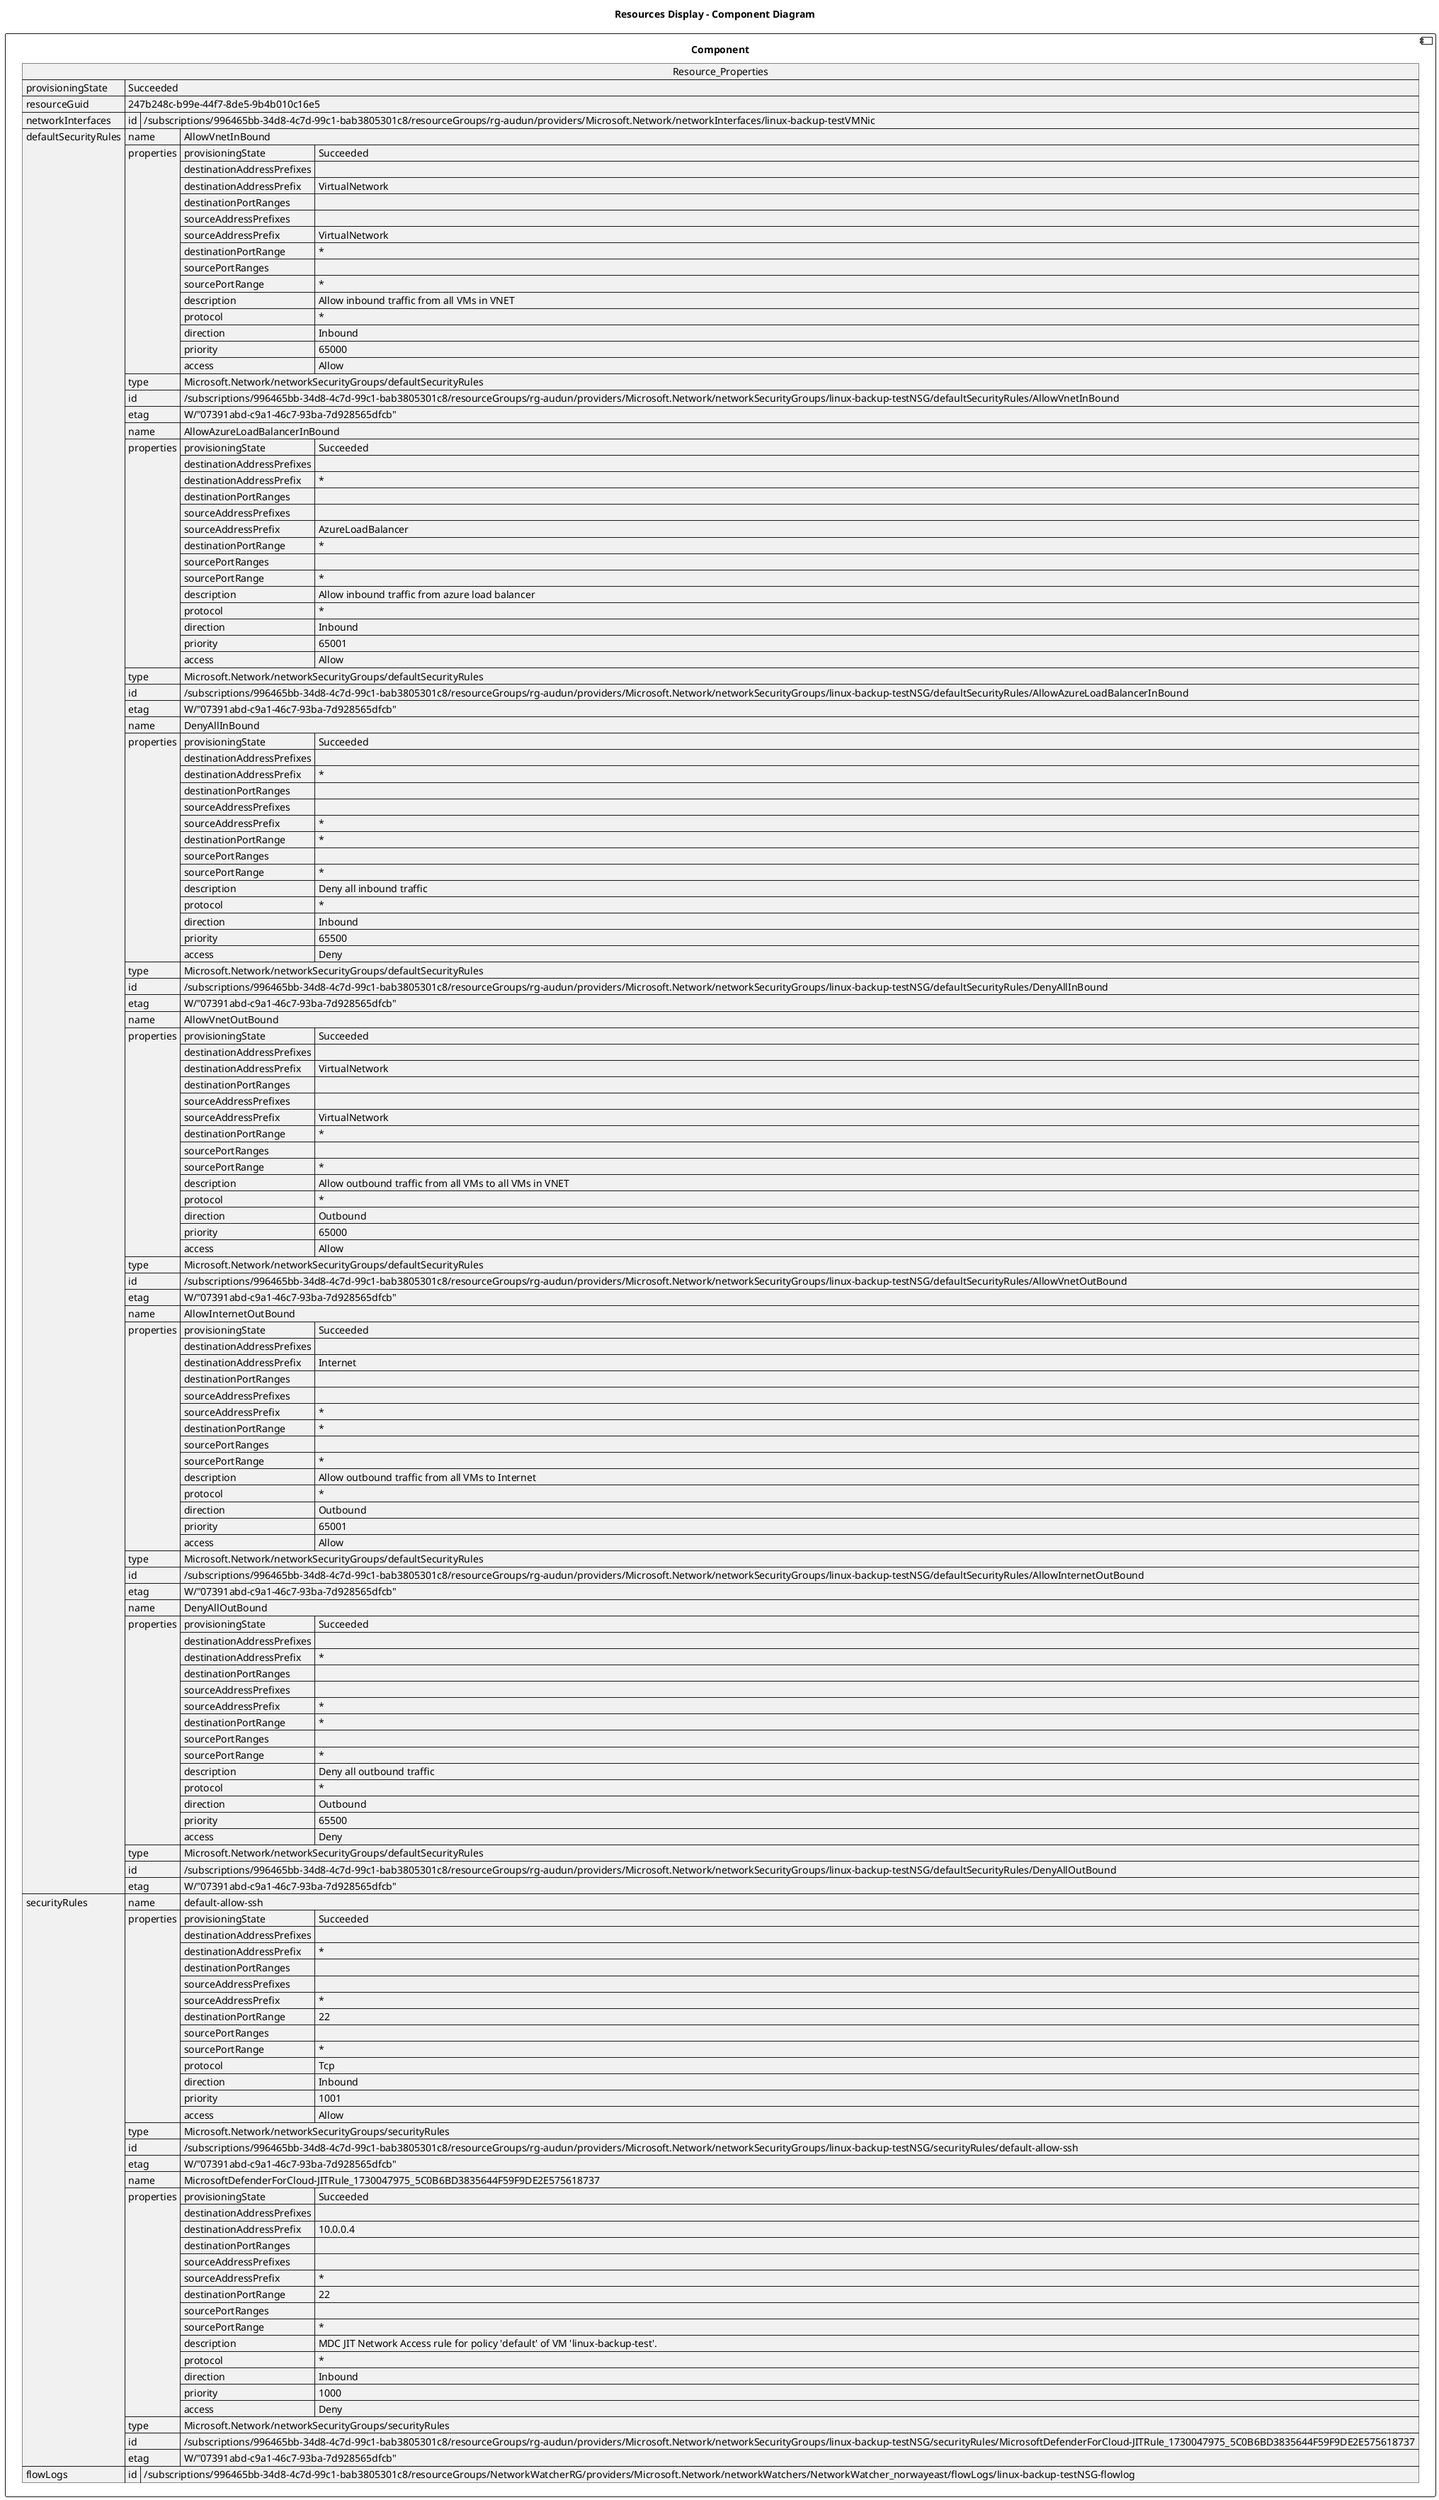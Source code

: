 @startuml

title Resources Display - Component Diagram

component Component {

json  Resource_Properties {
  "provisioningState": "Succeeded",
  "resourceGuid": "247b248c-b99e-44f7-8de5-9b4b010c16e5",
  "networkInterfaces": [
    {
      "id": "/subscriptions/996465bb-34d8-4c7d-99c1-bab3805301c8/resourceGroups/rg-audun/providers/Microsoft.Network/networkInterfaces/linux-backup-testVMNic"
    }
  ],
  "defaultSecurityRules": [
    {
      "name": "AllowVnetInBound",
      "properties": {
        "provisioningState": "Succeeded",
        "destinationAddressPrefixes": [],
        "destinationAddressPrefix": "VirtualNetwork",
        "destinationPortRanges": [],
        "sourceAddressPrefixes": [],
        "sourceAddressPrefix": "VirtualNetwork",
        "destinationPortRange": "*",
        "sourcePortRanges": [],
        "sourcePortRange": "*",
        "description": "Allow inbound traffic from all VMs in VNET",
        "protocol": "*",
        "direction": "Inbound",
        "priority": 65000,
        "access": "Allow"
      },
      "type": "Microsoft.Network/networkSecurityGroups/defaultSecurityRules",
      "id": "/subscriptions/996465bb-34d8-4c7d-99c1-bab3805301c8/resourceGroups/rg-audun/providers/Microsoft.Network/networkSecurityGroups/linux-backup-testNSG/defaultSecurityRules/AllowVnetInBound",
      "etag": "W/\"07391abd-c9a1-46c7-93ba-7d928565dfcb\""
    },
    {
      "name": "AllowAzureLoadBalancerInBound",
      "properties": {
        "provisioningState": "Succeeded",
        "destinationAddressPrefixes": [],
        "destinationAddressPrefix": "*",
        "destinationPortRanges": [],
        "sourceAddressPrefixes": [],
        "sourceAddressPrefix": "AzureLoadBalancer",
        "destinationPortRange": "*",
        "sourcePortRanges": [],
        "sourcePortRange": "*",
        "description": "Allow inbound traffic from azure load balancer",
        "protocol": "*",
        "direction": "Inbound",
        "priority": 65001,
        "access": "Allow"
      },
      "type": "Microsoft.Network/networkSecurityGroups/defaultSecurityRules",
      "id": "/subscriptions/996465bb-34d8-4c7d-99c1-bab3805301c8/resourceGroups/rg-audun/providers/Microsoft.Network/networkSecurityGroups/linux-backup-testNSG/defaultSecurityRules/AllowAzureLoadBalancerInBound",
      "etag": "W/\"07391abd-c9a1-46c7-93ba-7d928565dfcb\""
    },
    {
      "name": "DenyAllInBound",
      "properties": {
        "provisioningState": "Succeeded",
        "destinationAddressPrefixes": [],
        "destinationAddressPrefix": "*",
        "destinationPortRanges": [],
        "sourceAddressPrefixes": [],
        "sourceAddressPrefix": "*",
        "destinationPortRange": "*",
        "sourcePortRanges": [],
        "sourcePortRange": "*",
        "description": "Deny all inbound traffic",
        "protocol": "*",
        "direction": "Inbound",
        "priority": 65500,
        "access": "Deny"
      },
      "type": "Microsoft.Network/networkSecurityGroups/defaultSecurityRules",
      "id": "/subscriptions/996465bb-34d8-4c7d-99c1-bab3805301c8/resourceGroups/rg-audun/providers/Microsoft.Network/networkSecurityGroups/linux-backup-testNSG/defaultSecurityRules/DenyAllInBound",
      "etag": "W/\"07391abd-c9a1-46c7-93ba-7d928565dfcb\""
    },
    {
      "name": "AllowVnetOutBound",
      "properties": {
        "provisioningState": "Succeeded",
        "destinationAddressPrefixes": [],
        "destinationAddressPrefix": "VirtualNetwork",
        "destinationPortRanges": [],
        "sourceAddressPrefixes": [],
        "sourceAddressPrefix": "VirtualNetwork",
        "destinationPortRange": "*",
        "sourcePortRanges": [],
        "sourcePortRange": "*",
        "description": "Allow outbound traffic from all VMs to all VMs in VNET",
        "protocol": "*",
        "direction": "Outbound",
        "priority": 65000,
        "access": "Allow"
      },
      "type": "Microsoft.Network/networkSecurityGroups/defaultSecurityRules",
      "id": "/subscriptions/996465bb-34d8-4c7d-99c1-bab3805301c8/resourceGroups/rg-audun/providers/Microsoft.Network/networkSecurityGroups/linux-backup-testNSG/defaultSecurityRules/AllowVnetOutBound",
      "etag": "W/\"07391abd-c9a1-46c7-93ba-7d928565dfcb\""
    },
    {
      "name": "AllowInternetOutBound",
      "properties": {
        "provisioningState": "Succeeded",
        "destinationAddressPrefixes": [],
        "destinationAddressPrefix": "Internet",
        "destinationPortRanges": [],
        "sourceAddressPrefixes": [],
        "sourceAddressPrefix": "*",
        "destinationPortRange": "*",
        "sourcePortRanges": [],
        "sourcePortRange": "*",
        "description": "Allow outbound traffic from all VMs to Internet",
        "protocol": "*",
        "direction": "Outbound",
        "priority": 65001,
        "access": "Allow"
      },
      "type": "Microsoft.Network/networkSecurityGroups/defaultSecurityRules",
      "id": "/subscriptions/996465bb-34d8-4c7d-99c1-bab3805301c8/resourceGroups/rg-audun/providers/Microsoft.Network/networkSecurityGroups/linux-backup-testNSG/defaultSecurityRules/AllowInternetOutBound",
      "etag": "W/\"07391abd-c9a1-46c7-93ba-7d928565dfcb\""
    },
    {
      "name": "DenyAllOutBound",
      "properties": {
        "provisioningState": "Succeeded",
        "destinationAddressPrefixes": [],
        "destinationAddressPrefix": "*",
        "destinationPortRanges": [],
        "sourceAddressPrefixes": [],
        "sourceAddressPrefix": "*",
        "destinationPortRange": "*",
        "sourcePortRanges": [],
        "sourcePortRange": "*",
        "description": "Deny all outbound traffic",
        "protocol": "*",
        "direction": "Outbound",
        "priority": 65500,
        "access": "Deny"
      },
      "type": "Microsoft.Network/networkSecurityGroups/defaultSecurityRules",
      "id": "/subscriptions/996465bb-34d8-4c7d-99c1-bab3805301c8/resourceGroups/rg-audun/providers/Microsoft.Network/networkSecurityGroups/linux-backup-testNSG/defaultSecurityRules/DenyAllOutBound",
      "etag": "W/\"07391abd-c9a1-46c7-93ba-7d928565dfcb\""
    }
  ],
  "securityRules": [
    {
      "name": "default-allow-ssh",
      "properties": {
        "provisioningState": "Succeeded",
        "destinationAddressPrefixes": [],
        "destinationAddressPrefix": "*",
        "destinationPortRanges": [],
        "sourceAddressPrefixes": [],
        "sourceAddressPrefix": "*",
        "destinationPortRange": "22",
        "sourcePortRanges": [],
        "sourcePortRange": "*",
        "protocol": "Tcp",
        "direction": "Inbound",
        "priority": 1001,
        "access": "Allow"
      },
      "type": "Microsoft.Network/networkSecurityGroups/securityRules",
      "id": "/subscriptions/996465bb-34d8-4c7d-99c1-bab3805301c8/resourceGroups/rg-audun/providers/Microsoft.Network/networkSecurityGroups/linux-backup-testNSG/securityRules/default-allow-ssh",
      "etag": "W/\"07391abd-c9a1-46c7-93ba-7d928565dfcb\""
    },
    {
      "name": "MicrosoftDefenderForCloud-JITRule_1730047975_5C0B6BD3835644F59F9DE2E575618737",
      "properties": {
        "provisioningState": "Succeeded",
        "destinationAddressPrefixes": [],
        "destinationAddressPrefix": "10.0.0.4",
        "destinationPortRanges": [],
        "sourceAddressPrefixes": [],
        "sourceAddressPrefix": "*",
        "destinationPortRange": "22",
        "sourcePortRanges": [],
        "sourcePortRange": "*",
        "description": "MDC JIT Network Access rule for policy 'default' of VM 'linux-backup-test'.",
        "protocol": "*",
        "direction": "Inbound",
        "priority": 1000,
        "access": "Deny"
      },
      "type": "Microsoft.Network/networkSecurityGroups/securityRules",
      "id": "/subscriptions/996465bb-34d8-4c7d-99c1-bab3805301c8/resourceGroups/rg-audun/providers/Microsoft.Network/networkSecurityGroups/linux-backup-testNSG/securityRules/MicrosoftDefenderForCloud-JITRule_1730047975_5C0B6BD3835644F59F9DE2E575618737",
      "etag": "W/\"07391abd-c9a1-46c7-93ba-7d928565dfcb\""
    }
  ],
  "flowLogs": [
    {
      "id": "/subscriptions/996465bb-34d8-4c7d-99c1-bab3805301c8/resourceGroups/NetworkWatcherRG/providers/Microsoft.Network/networkWatchers/NetworkWatcher_norwayeast/flowLogs/linux-backup-testNSG-flowlog"
    }
  ]
}
}
@enduml
